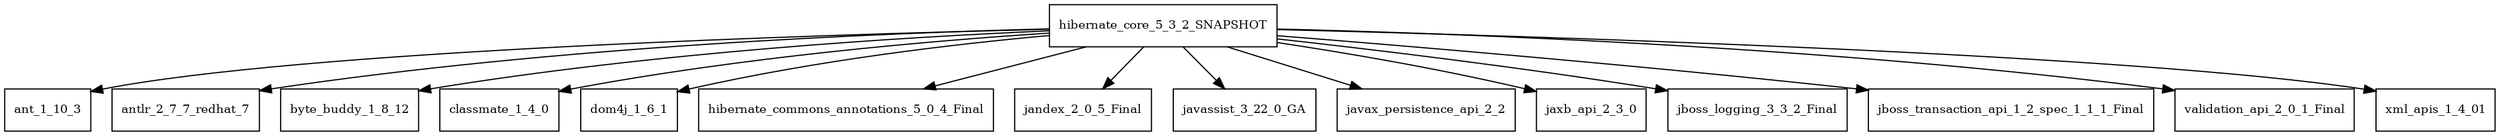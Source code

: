 digraph hibernate_core_5_3_2_SNAPSHOT_dependencies {
  node [shape = box, fontsize=10.0];
  hibernate_core_5_3_2_SNAPSHOT -> ant_1_10_3;
  hibernate_core_5_3_2_SNAPSHOT -> antlr_2_7_7_redhat_7;
  hibernate_core_5_3_2_SNAPSHOT -> byte_buddy_1_8_12;
  hibernate_core_5_3_2_SNAPSHOT -> classmate_1_4_0;
  hibernate_core_5_3_2_SNAPSHOT -> dom4j_1_6_1;
  hibernate_core_5_3_2_SNAPSHOT -> hibernate_commons_annotations_5_0_4_Final;
  hibernate_core_5_3_2_SNAPSHOT -> jandex_2_0_5_Final;
  hibernate_core_5_3_2_SNAPSHOT -> javassist_3_22_0_GA;
  hibernate_core_5_3_2_SNAPSHOT -> javax_persistence_api_2_2;
  hibernate_core_5_3_2_SNAPSHOT -> jaxb_api_2_3_0;
  hibernate_core_5_3_2_SNAPSHOT -> jboss_logging_3_3_2_Final;
  hibernate_core_5_3_2_SNAPSHOT -> jboss_transaction_api_1_2_spec_1_1_1_Final;
  hibernate_core_5_3_2_SNAPSHOT -> validation_api_2_0_1_Final;
  hibernate_core_5_3_2_SNAPSHOT -> xml_apis_1_4_01;
}
